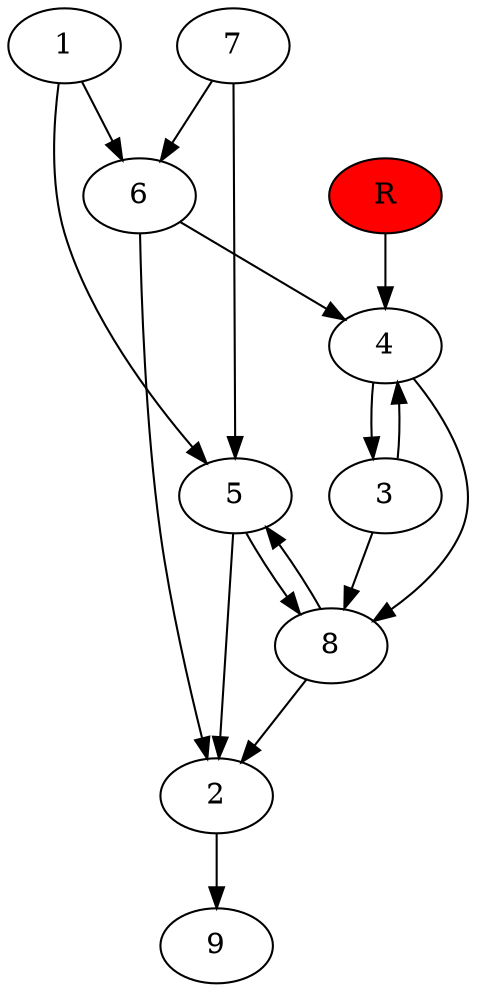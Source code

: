 digraph prb10697 {
	1
	2
	3
	4
	5
	6
	7
	8
	R [fillcolor="#ff0000" style=filled]
	1 -> 5
	1 -> 6
	2 -> 9
	3 -> 4
	3 -> 8
	4 -> 3
	4 -> 8
	5 -> 2
	5 -> 8
	6 -> 2
	6 -> 4
	7 -> 5
	7 -> 6
	8 -> 2
	8 -> 5
	R -> 4
}
